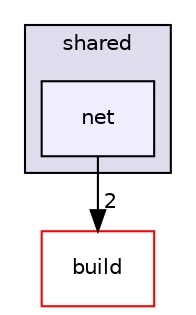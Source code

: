 digraph "ssl-vision/src/shared/net" {
  compound=true
  node [ fontsize="10", fontname="Helvetica"];
  edge [ labelfontsize="10", labelfontname="Helvetica"];
  subgraph clusterdir_8c4c3cdfe414cdc54b23897da338c646 {
    graph [ bgcolor="#ddddee", pencolor="black", label="shared" fontname="Helvetica", fontsize="10", URL="dir_8c4c3cdfe414cdc54b23897da338c646.html"]
  dir_10a82744035dd4a7faa9834c6672b267 [shape=box, label="net", style="filled", fillcolor="#eeeeff", pencolor="black", URL="dir_10a82744035dd4a7faa9834c6672b267.html"];
  }
  dir_d216261aa5b7fc877ee949d93613c935 [shape=box label="build" fillcolor="white" style="filled" color="red" URL="dir_d216261aa5b7fc877ee949d93613c935.html"];
  dir_10a82744035dd4a7faa9834c6672b267->dir_d216261aa5b7fc877ee949d93613c935 [headlabel="2", labeldistance=1.5 headhref="dir_000030_000040.html"];
}
